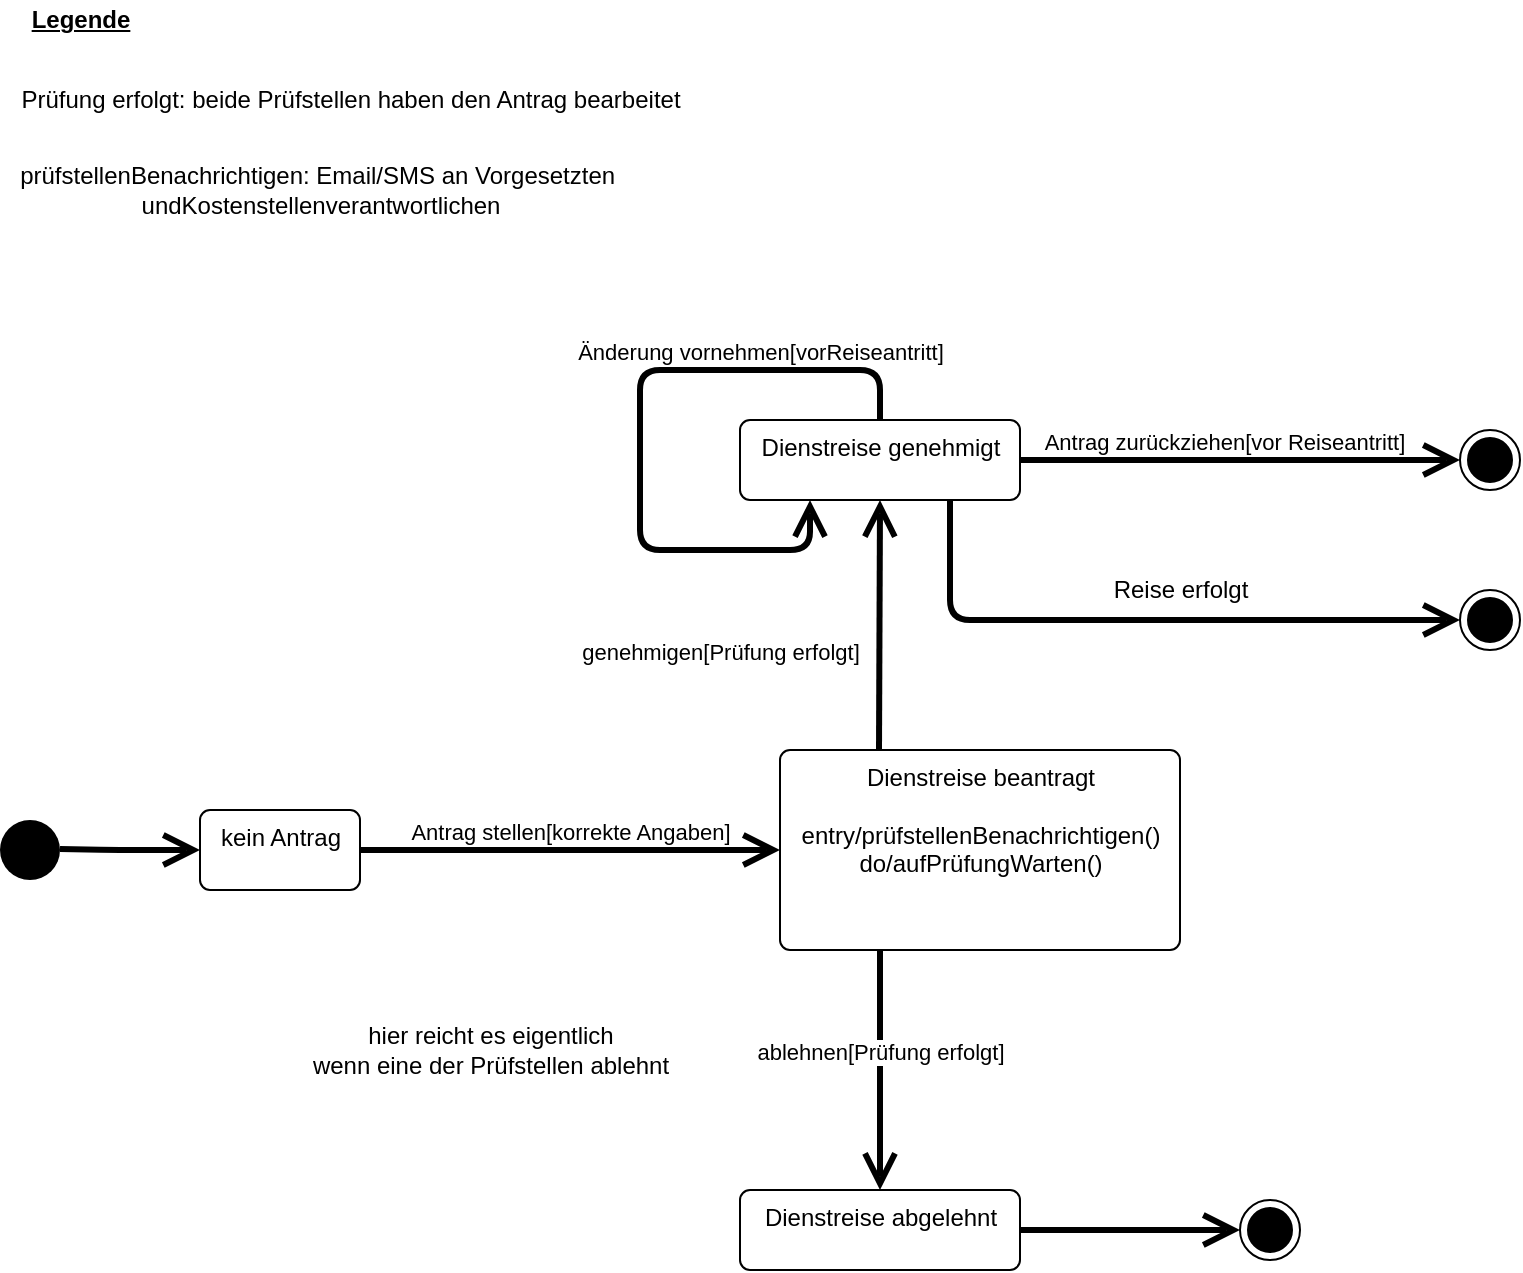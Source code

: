 <mxfile>
    <diagram id="PLXRnjlEDHor2thgGp7W" name="Page-1">
        <mxGraphModel dx="2463" dy="933" grid="1" gridSize="10" guides="1" tooltips="1" connect="1" arrows="1" fold="1" page="1" pageScale="1" pageWidth="850" pageHeight="1100" math="0" shadow="0">
            <root>
                <mxCell id="0"/>
                <mxCell id="1" parent="0"/>
                <mxCell id="4" value="" style="ellipse;fillColor=#000000;strokeColor=none;" parent="1" vertex="1">
                    <mxGeometry x="-800" y="465" width="30" height="30" as="geometry"/>
                </mxCell>
                <mxCell id="5" value="" style="ellipse;html=1;shape=endState;fillColor=#000000;strokeColor=#000000;" parent="1" vertex="1">
                    <mxGeometry x="-180" y="655" width="30" height="30" as="geometry"/>
                </mxCell>
                <mxCell id="6" value="Dienstreise beantragt&lt;br&gt;&lt;br&gt;entry/prüfstellenBenachrichtigen()&lt;br&gt;do/aufPrüfungWarten()" style="html=1;align=center;verticalAlign=top;rounded=1;absoluteArcSize=1;arcSize=10;dashed=0;" parent="1" vertex="1">
                    <mxGeometry x="-410" y="430" width="200" height="100" as="geometry"/>
                </mxCell>
                <mxCell id="7" value="Antrag stellen[korrekte Angaben]" style="edgeStyle=none;html=1;endArrow=open;endSize=12;strokeWidth=3;verticalAlign=bottom;entryX=0;entryY=0.5;entryDx=0;entryDy=0;exitX=1;exitY=0.5;exitDx=0;exitDy=0;" parent="1" source="12" target="6" edge="1">
                    <mxGeometry width="160" relative="1" as="geometry">
                        <mxPoint x="-530" y="450" as="sourcePoint"/>
                        <mxPoint x="-490" y="450" as="targetPoint"/>
                    </mxGeometry>
                </mxCell>
                <mxCell id="8" value="Dienstreise genehmigt" style="html=1;align=center;verticalAlign=top;rounded=1;absoluteArcSize=1;arcSize=10;dashed=0;" parent="1" vertex="1">
                    <mxGeometry x="-430" y="265" width="140" height="40" as="geometry"/>
                </mxCell>
                <mxCell id="9" value="genehmigen[Prüfung erfolgt]" style="edgeStyle=none;html=1;endArrow=open;endSize=12;strokeWidth=3;verticalAlign=bottom;entryX=0.5;entryY=1;entryDx=0;entryDy=0;" parent="1" target="8" edge="1">
                    <mxGeometry x="-0.365" y="80" width="160" relative="1" as="geometry">
                        <mxPoint x="-360.5" y="430" as="sourcePoint"/>
                        <mxPoint x="-360" y="315" as="targetPoint"/>
                        <mxPoint as="offset"/>
                    </mxGeometry>
                </mxCell>
                <mxCell id="12" value="kein Antrag" style="html=1;align=center;verticalAlign=top;rounded=1;absoluteArcSize=1;arcSize=10;dashed=0;" parent="1" vertex="1">
                    <mxGeometry x="-700" y="460" width="80" height="40" as="geometry"/>
                </mxCell>
                <mxCell id="14" value="" style="edgeStyle=none;html=1;endArrow=open;endSize=12;strokeWidth=3;verticalAlign=bottom;entryX=0;entryY=0.5;entryDx=0;entryDy=0;" parent="1" target="12" edge="1">
                    <mxGeometry width="160" relative="1" as="geometry">
                        <mxPoint x="-770" y="479.5" as="sourcePoint"/>
                        <mxPoint x="-720" y="480" as="targetPoint"/>
                        <Array as="points">
                            <mxPoint x="-740" y="480"/>
                        </Array>
                    </mxGeometry>
                </mxCell>
                <mxCell id="29" value="Prüfung erfolgt: beide Prüfstellen haben den Antrag bearbeitet" style="text;html=1;align=center;verticalAlign=middle;resizable=0;points=[];autosize=1;strokeColor=none;fillColor=none;" parent="1" vertex="1">
                    <mxGeometry x="-800" y="95" width="350" height="20" as="geometry"/>
                </mxCell>
                <mxCell id="32" value="ablehnen[Prüfung erfolgt]" style="edgeStyle=none;html=1;endArrow=open;endSize=12;strokeWidth=3;verticalAlign=bottom;exitX=0.25;exitY=1;exitDx=0;exitDy=0;" parent="1" source="6" edge="1">
                    <mxGeometry width="160" relative="1" as="geometry">
                        <mxPoint x="-440" y="640" as="sourcePoint"/>
                        <mxPoint x="-360" y="650" as="targetPoint"/>
                        <Array as="points">
                            <mxPoint x="-360" y="570"/>
                            <mxPoint x="-360" y="610"/>
                        </Array>
                    </mxGeometry>
                </mxCell>
                <mxCell id="33" value="Dienstreise abgelehnt" style="html=1;align=center;verticalAlign=top;rounded=1;absoluteArcSize=1;arcSize=10;dashed=0;" parent="1" vertex="1">
                    <mxGeometry x="-430" y="650" width="140" height="40" as="geometry"/>
                </mxCell>
                <mxCell id="34" value="hier reicht es eigentlich&lt;br&gt;wenn eine der Prüfstellen ablehnt" style="text;html=1;align=center;verticalAlign=middle;resizable=0;points=[];autosize=1;strokeColor=none;fillColor=none;" parent="1" vertex="1">
                    <mxGeometry x="-650" y="565" width="190" height="30" as="geometry"/>
                </mxCell>
                <mxCell id="35" value="Antrag zurückziehen[vor Reiseantritt]" style="edgeStyle=none;html=1;endArrow=open;endSize=12;strokeWidth=3;verticalAlign=bottom;exitX=1;exitY=0.5;exitDx=0;exitDy=0;entryX=0;entryY=0.5;entryDx=0;entryDy=0;" parent="1" source="8" target="36" edge="1">
                    <mxGeometry x="-0.077" width="160" relative="1" as="geometry">
                        <mxPoint x="-220" y="325" as="sourcePoint"/>
                        <mxPoint x="-160" y="285" as="targetPoint"/>
                        <mxPoint as="offset"/>
                    </mxGeometry>
                </mxCell>
                <mxCell id="36" value="" style="ellipse;html=1;shape=endState;fillColor=#000000;strokeColor=#000000;" parent="1" vertex="1">
                    <mxGeometry x="-70" y="270" width="30" height="30" as="geometry"/>
                </mxCell>
                <mxCell id="37" value="Änderung vornehmen[vorReiseantritt]" style="edgeStyle=none;html=1;endArrow=open;endSize=12;strokeWidth=3;verticalAlign=bottom;exitX=0.5;exitY=0;exitDx=0;exitDy=0;entryX=0.25;entryY=1;entryDx=0;entryDy=0;" parent="1" source="8" target="8" edge="1">
                    <mxGeometry x="-0.507" width="160" relative="1" as="geometry">
                        <mxPoint x="-620" y="355" as="sourcePoint"/>
                        <mxPoint x="-400" y="330" as="targetPoint"/>
                        <mxPoint as="offset"/>
                        <Array as="points">
                            <mxPoint x="-360" y="240"/>
                            <mxPoint x="-480" y="240"/>
                            <mxPoint x="-480" y="330"/>
                            <mxPoint x="-395" y="330"/>
                        </Array>
                    </mxGeometry>
                </mxCell>
                <mxCell id="38" value="prüfstellenBenachrichtigen: Email/SMS an Vorgesetzten&amp;nbsp;&lt;br&gt;undKostenstellenverantwortlichen" style="text;html=1;align=center;verticalAlign=middle;resizable=0;points=[];autosize=1;strokeColor=none;fillColor=none;" parent="1" vertex="1">
                    <mxGeometry x="-800" y="135" width="320" height="30" as="geometry"/>
                </mxCell>
                <mxCell id="39" value="" style="edgeStyle=none;html=1;endArrow=open;endSize=12;strokeWidth=3;verticalAlign=bottom;entryX=0;entryY=0.5;entryDx=0;entryDy=0;exitX=1;exitY=0.5;exitDx=0;exitDy=0;" parent="1" source="33" target="5" edge="1">
                    <mxGeometry width="160" relative="1" as="geometry">
                        <mxPoint x="-280" y="670" as="sourcePoint"/>
                        <mxPoint x="-220" y="670" as="targetPoint"/>
                        <Array as="points">
                            <mxPoint x="-260" y="670"/>
                        </Array>
                    </mxGeometry>
                </mxCell>
                <mxCell id="40" value="&lt;u&gt;&lt;b&gt;Legende&lt;/b&gt;&lt;/u&gt;" style="text;html=1;align=center;verticalAlign=middle;resizable=0;points=[];autosize=1;strokeColor=none;fillColor=none;" parent="1" vertex="1">
                    <mxGeometry x="-790" y="55" width="60" height="20" as="geometry"/>
                </mxCell>
                <mxCell id="41" value="" style="edgeStyle=none;html=1;endArrow=open;endSize=12;strokeWidth=3;verticalAlign=bottom;exitX=0.75;exitY=1;exitDx=0;exitDy=0;entryX=0;entryY=0.5;entryDx=0;entryDy=0;" parent="1" source="8" target="42" edge="1">
                    <mxGeometry width="160" relative="1" as="geometry">
                        <mxPoint x="-320" y="360" as="sourcePoint"/>
                        <mxPoint x="-70" y="360" as="targetPoint"/>
                        <Array as="points">
                            <mxPoint x="-325" y="365"/>
                        </Array>
                    </mxGeometry>
                </mxCell>
                <mxCell id="42" value="" style="ellipse;html=1;shape=endState;fillColor=#000000;strokeColor=#000000;" parent="1" vertex="1">
                    <mxGeometry x="-70" y="350" width="30" height="30" as="geometry"/>
                </mxCell>
                <mxCell id="43" value="Reise erfolgt" style="text;html=1;align=center;verticalAlign=middle;resizable=0;points=[];autosize=1;strokeColor=none;fillColor=none;" parent="1" vertex="1">
                    <mxGeometry x="-250" y="340" width="80" height="20" as="geometry"/>
                </mxCell>
            </root>
        </mxGraphModel>
    </diagram>
</mxfile>